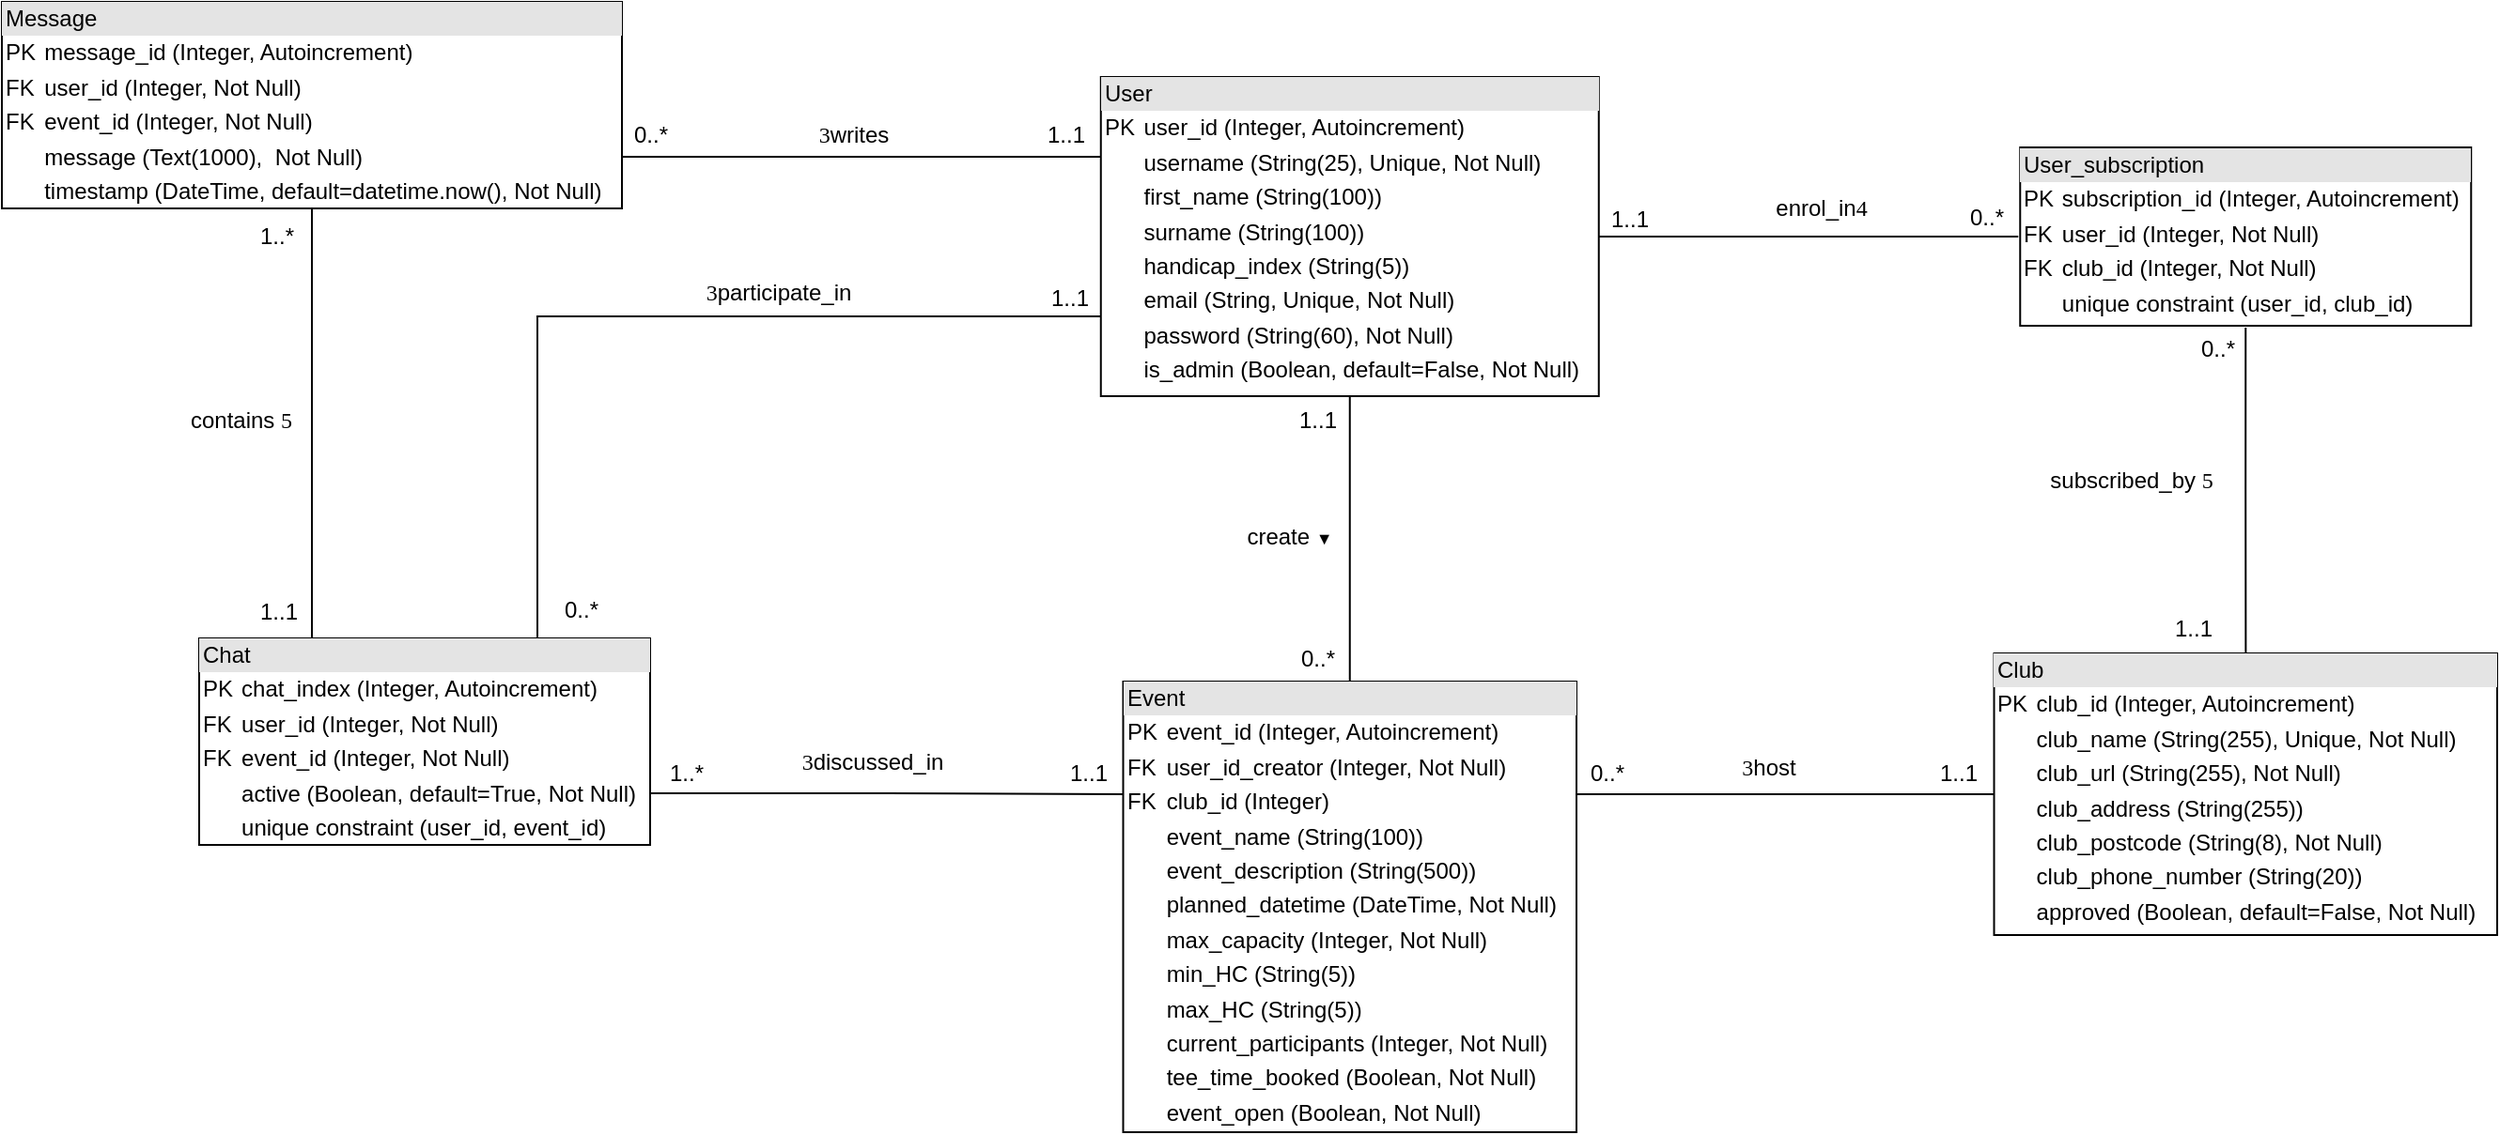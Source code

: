 <mxfile version="22.1.5" type="device">
  <diagram id="LiNIcGG7vi-R6KRjWbaM" name="Page-1">
    <mxGraphModel dx="3987" dy="2329" grid="1" gridSize="10" guides="1" tooltips="1" connect="1" arrows="1" fold="1" page="1" pageScale="1" pageWidth="1654" pageHeight="1169" math="0" shadow="0">
      <root>
        <mxCell id="0" />
        <mxCell id="1" parent="0" />
        <mxCell id="X-SJqCPJjEJyxYmAEfIu-16" style="edgeStyle=orthogonalEdgeStyle;rounded=0;orthogonalLoop=1;jettySize=auto;html=1;entryX=0;entryY=0.5;entryDx=0;entryDy=0;strokeColor=default;endArrow=none;endFill=0;" parent="1" source="oj5eUiFSTLgbZI-L2dRr-2" target="X-SJqCPJjEJyxYmAEfIu-13" edge="1">
          <mxGeometry relative="1" as="geometry" />
        </mxCell>
        <mxCell id="X-SJqCPJjEJyxYmAEfIu-21" style="edgeStyle=orthogonalEdgeStyle;rounded=0;orthogonalLoop=1;jettySize=auto;html=1;exitX=0.5;exitY=1;exitDx=0;exitDy=0;entryX=0.5;entryY=0;entryDx=0;entryDy=0;endArrow=none;endFill=0;" parent="1" source="oj5eUiFSTLgbZI-L2dRr-2" target="X-SJqCPJjEJyxYmAEfIu-12" edge="1">
          <mxGeometry relative="1" as="geometry" />
        </mxCell>
        <mxCell id="hVLsPYe2Re9bqiRV6tfj-2" style="edgeStyle=orthogonalEdgeStyle;rounded=0;orthogonalLoop=1;jettySize=auto;html=1;exitX=0;exitY=0.75;exitDx=0;exitDy=0;entryX=0.75;entryY=0;entryDx=0;entryDy=0;endArrow=none;endFill=0;" edge="1" parent="1" source="oj5eUiFSTLgbZI-L2dRr-2" target="X-SJqCPJjEJyxYmAEfIu-5">
          <mxGeometry relative="1" as="geometry" />
        </mxCell>
        <mxCell id="hVLsPYe2Re9bqiRV6tfj-3" style="edgeStyle=orthogonalEdgeStyle;rounded=0;orthogonalLoop=1;jettySize=auto;html=1;exitX=0;exitY=0.25;exitDx=0;exitDy=0;entryX=1;entryY=0.75;entryDx=0;entryDy=0;endArrow=none;endFill=0;" edge="1" parent="1" source="oj5eUiFSTLgbZI-L2dRr-2" target="hVLsPYe2Re9bqiRV6tfj-1">
          <mxGeometry relative="1" as="geometry" />
        </mxCell>
        <mxCell id="oj5eUiFSTLgbZI-L2dRr-2" value="&lt;div style=&quot;box-sizing: border-box ; width: 100% ; background: #e4e4e4 ; padding: 2px&quot;&gt;User&lt;/div&gt;&lt;table style=&quot;width: 100% ; font-size: 1em&quot; cellpadding=&quot;2&quot; cellspacing=&quot;0&quot;&gt;&lt;tbody&gt;&lt;tr&gt;&lt;td&gt;PK&lt;/td&gt;&lt;td&gt;user_id (Integer, Autoincrement)&lt;/td&gt;&lt;/tr&gt;&lt;tr&gt;&lt;td&gt;&lt;br&gt;&lt;/td&gt;&lt;td&gt;username (String(25), Unique, Not Null)&lt;/td&gt;&lt;/tr&gt;&lt;tr&gt;&lt;td&gt;&lt;br&gt;&lt;/td&gt;&lt;td&gt;first_name (String(100))&lt;/td&gt;&lt;/tr&gt;&lt;tr&gt;&lt;td&gt;&lt;/td&gt;&lt;td&gt;surname (String(100))&lt;/td&gt;&lt;/tr&gt;&lt;tr&gt;&lt;td&gt;&lt;br&gt;&lt;/td&gt;&lt;td&gt;handicap_index (String(5))&lt;/td&gt;&lt;/tr&gt;&lt;tr&gt;&lt;td&gt;&lt;br&gt;&lt;/td&gt;&lt;td&gt;email (String, Unique, Not Null)&lt;/td&gt;&lt;/tr&gt;&lt;tr&gt;&lt;td&gt;&lt;br&gt;&lt;/td&gt;&lt;td&gt;password (String(60), Not Null)&lt;br&gt;&lt;/td&gt;&lt;/tr&gt;&lt;tr&gt;&lt;td&gt;&lt;br&gt;&lt;/td&gt;&lt;td&gt;is_admin (Boolean, default=False, Not Null)&lt;/td&gt;&lt;/tr&gt;&lt;/tbody&gt;&lt;/table&gt;" style="verticalAlign=top;align=left;overflow=fill;html=1;" parent="1" vertex="1">
          <mxGeometry x="236.88" y="-460" width="265" height="170" as="geometry" />
        </mxCell>
        <mxCell id="X-SJqCPJjEJyxYmAEfIu-44" style="edgeStyle=orthogonalEdgeStyle;rounded=0;orthogonalLoop=1;jettySize=auto;html=1;exitX=1;exitY=0.75;exitDx=0;exitDy=0;entryX=0;entryY=0.25;entryDx=0;entryDy=0;endArrow=none;endFill=0;" parent="1" source="X-SJqCPJjEJyxYmAEfIu-5" target="X-SJqCPJjEJyxYmAEfIu-12" edge="1">
          <mxGeometry relative="1" as="geometry" />
        </mxCell>
        <mxCell id="hVLsPYe2Re9bqiRV6tfj-8" style="edgeStyle=orthogonalEdgeStyle;rounded=0;orthogonalLoop=1;jettySize=auto;html=1;exitX=0.25;exitY=0;exitDx=0;exitDy=0;entryX=0.5;entryY=1;entryDx=0;entryDy=0;endArrow=none;endFill=0;" edge="1" parent="1" source="X-SJqCPJjEJyxYmAEfIu-5" target="hVLsPYe2Re9bqiRV6tfj-1">
          <mxGeometry relative="1" as="geometry" />
        </mxCell>
        <mxCell id="X-SJqCPJjEJyxYmAEfIu-5" value="&lt;div style=&quot;box-sizing: border-box ; width: 100% ; background: #e4e4e4 ; padding: 2px&quot;&gt;Chat&lt;/div&gt;&lt;table style=&quot;width: 100% ; font-size: 1em&quot; cellpadding=&quot;2&quot; cellspacing=&quot;0&quot;&gt;&lt;tbody&gt;&lt;tr&gt;&lt;td&gt;PK&lt;/td&gt;&lt;td&gt;chat_index (Integer, Autoincrement)&lt;/td&gt;&lt;/tr&gt;&lt;tr&gt;&lt;td&gt;FK&lt;/td&gt;&lt;td&gt;user_id (Integer, Not Null)&lt;/td&gt;&lt;/tr&gt;&lt;tr&gt;&lt;td&gt;FK&lt;/td&gt;&lt;td&gt;event_id (Integer, Not Null)&lt;/td&gt;&lt;/tr&gt;&lt;tr&gt;&lt;td&gt;&lt;br&gt;&lt;/td&gt;&lt;td&gt;active (Boolean, default=True, Not Null)&lt;/td&gt;&lt;/tr&gt;&lt;tr&gt;&lt;td&gt;&lt;br&gt;&lt;/td&gt;&lt;td&gt;unique constraint (user_id, event_id)&lt;/td&gt;&lt;/tr&gt;&lt;tr&gt;&lt;td&gt;&lt;br&gt;&lt;/td&gt;&lt;td&gt;&lt;br&gt;&lt;/td&gt;&lt;/tr&gt;&lt;tr&gt;&lt;td&gt;&lt;br&gt;&lt;/td&gt;&lt;td&gt;&lt;br&gt;&lt;/td&gt;&lt;/tr&gt;&lt;tr&gt;&lt;td&gt;&lt;br&gt;&lt;/td&gt;&lt;td&gt;&lt;br&gt;&lt;/td&gt;&lt;/tr&gt;&lt;tr&gt;&lt;td&gt;&lt;br&gt;&lt;/td&gt;&lt;td&gt;&lt;br&gt;&lt;/td&gt;&lt;/tr&gt;&lt;tr&gt;&lt;td&gt;&lt;br&gt;&lt;/td&gt;&lt;td&gt;&lt;br&gt;&lt;/td&gt;&lt;/tr&gt;&lt;tr&gt;&lt;td&gt;&lt;br&gt;&lt;/td&gt;&lt;td&gt;&lt;br&gt;&lt;/td&gt;&lt;/tr&gt;&lt;tr&gt;&lt;td&gt;&lt;br&gt;&lt;/td&gt;&lt;td&gt;&lt;br&gt;&lt;/td&gt;&lt;/tr&gt;&lt;tr&gt;&lt;td&gt;&lt;br&gt;&lt;/td&gt;&lt;td&gt;&lt;br&gt;&lt;/td&gt;&lt;/tr&gt;&lt;/tbody&gt;&lt;/table&gt;" style="verticalAlign=top;align=left;overflow=fill;html=1;strokeWidth=1;" parent="1" vertex="1">
          <mxGeometry x="-243" y="-161" width="240" height="110" as="geometry" />
        </mxCell>
        <mxCell id="X-SJqCPJjEJyxYmAEfIu-10" value="&lt;div style=&quot;box-sizing: border-box ; width: 100% ; background: #e4e4e4 ; padding: 2px&quot;&gt;Club&lt;/div&gt;&lt;table style=&quot;width: 100% ; font-size: 1em&quot; cellpadding=&quot;2&quot; cellspacing=&quot;0&quot;&gt;&lt;tbody&gt;&lt;tr&gt;&lt;td&gt;PK&lt;/td&gt;&lt;td&gt;club_id (Integer, Autoincrement)&lt;/td&gt;&lt;/tr&gt;&lt;tr&gt;&lt;td&gt;&lt;br&gt;&lt;/td&gt;&lt;td&gt;club_name (String(255), Unique, Not Null)&lt;/td&gt;&lt;/tr&gt;&lt;tr&gt;&lt;td&gt;&lt;br&gt;&lt;/td&gt;&lt;td&gt;club_url (String(255), Not Null)&lt;/td&gt;&lt;/tr&gt;&lt;tr&gt;&lt;td&gt;&lt;br&gt;&lt;/td&gt;&lt;td&gt;club_address (String(255))&lt;/td&gt;&lt;/tr&gt;&lt;tr&gt;&lt;td&gt;&lt;br&gt;&lt;/td&gt;&lt;td&gt;club_postcode (String(8), Not Null)&lt;/td&gt;&lt;/tr&gt;&lt;tr&gt;&lt;td&gt;&lt;br&gt;&lt;/td&gt;&lt;td&gt;club_phone_number (String(20))&lt;/td&gt;&lt;/tr&gt;&lt;tr&gt;&lt;td&gt;&lt;br&gt;&lt;/td&gt;&lt;td&gt;approved (Boolean, default=False, Not Null)&lt;br&gt;&lt;table style=&quot;border-color: var(--border-color); font-size: 1em; width: 211px;&quot; cellpadding=&quot;2&quot; cellspacing=&quot;0&quot;&gt;&lt;tbody style=&quot;border-color: var(--border-color);&quot;&gt;&lt;tr style=&quot;border-color: var(--border-color);&quot;&gt;&lt;td style=&quot;border-color: var(--border-color);&quot;&gt;&lt;br&gt;&lt;/td&gt;&lt;/tr&gt;&lt;tr style=&quot;border-color: var(--border-color);&quot;&gt;&lt;td style=&quot;border-color: var(--border-color);&quot;&gt;&lt;/td&gt;&lt;td style=&quot;border-color: var(--border-color);&quot;&gt;&lt;br&gt;&lt;/td&gt;&lt;/tr&gt;&lt;/tbody&gt;&lt;/table&gt;&lt;br&gt;&lt;br&gt;&lt;/td&gt;&lt;/tr&gt;&lt;tr&gt;&lt;td&gt;&lt;br&gt;&lt;/td&gt;&lt;td&gt;&lt;br&gt;&lt;/td&gt;&lt;/tr&gt;&lt;tr&gt;&lt;td&gt;&lt;br&gt;&lt;/td&gt;&lt;td&gt;&lt;br&gt;&lt;/td&gt;&lt;/tr&gt;&lt;tr&gt;&lt;td&gt;&lt;br&gt;&lt;/td&gt;&lt;td&gt;&lt;br&gt;&lt;/td&gt;&lt;/tr&gt;&lt;tr&gt;&lt;td&gt;&lt;br&gt;&lt;/td&gt;&lt;td&gt;&lt;br&gt;&lt;/td&gt;&lt;/tr&gt;&lt;tr&gt;&lt;td&gt;&lt;br&gt;&lt;/td&gt;&lt;td&gt;&lt;br&gt;&lt;/td&gt;&lt;/tr&gt;&lt;tr&gt;&lt;td&gt;&lt;br&gt;&lt;/td&gt;&lt;td&gt;&lt;br&gt;&lt;/td&gt;&lt;/tr&gt;&lt;tr&gt;&lt;td&gt;&lt;br&gt;&lt;/td&gt;&lt;td&gt;&lt;br&gt;&lt;/td&gt;&lt;/tr&gt;&lt;tr&gt;&lt;td&gt;&lt;br&gt;&lt;/td&gt;&lt;td&gt;&lt;br&gt;&lt;/td&gt;&lt;/tr&gt;&lt;/tbody&gt;&lt;/table&gt;" style="verticalAlign=top;align=left;overflow=fill;html=1;strokeWidth=1;" parent="1" vertex="1">
          <mxGeometry x="712.25" y="-153" width="267.75" height="150" as="geometry" />
        </mxCell>
        <mxCell id="X-SJqCPJjEJyxYmAEfIu-36" style="edgeStyle=orthogonalEdgeStyle;rounded=0;orthogonalLoop=1;jettySize=auto;html=1;exitX=1;exitY=0.25;exitDx=0;exitDy=0;entryX=0;entryY=0.5;entryDx=0;entryDy=0;endArrow=none;endFill=0;" parent="1" source="X-SJqCPJjEJyxYmAEfIu-12" target="X-SJqCPJjEJyxYmAEfIu-10" edge="1">
          <mxGeometry relative="1" as="geometry" />
        </mxCell>
        <mxCell id="X-SJqCPJjEJyxYmAEfIu-12" value="&lt;div style=&quot;box-sizing: border-box ; width: 100% ; background: #e4e4e4 ; padding: 2px&quot;&gt;Event&lt;/div&gt;&lt;table style=&quot;width: 100% ; font-size: 1em&quot; cellpadding=&quot;2&quot; cellspacing=&quot;0&quot;&gt;&lt;tbody&gt;&lt;tr&gt;&lt;td&gt;PK&lt;/td&gt;&lt;td&gt;event_id (Integer, Autoincrement)&lt;/td&gt;&lt;/tr&gt;&lt;tr&gt;&lt;td&gt;FK&lt;/td&gt;&lt;td&gt;user_id_creator (Integer, Not Null)&lt;/td&gt;&lt;/tr&gt;&lt;tr&gt;&lt;td&gt;FK&lt;/td&gt;&lt;td&gt;club_id (Integer)&lt;/td&gt;&lt;/tr&gt;&lt;tr&gt;&lt;td&gt;&lt;br&gt;&lt;/td&gt;&lt;td&gt;event_name (String(100))&lt;/td&gt;&lt;/tr&gt;&lt;tr&gt;&lt;td&gt;&lt;br&gt;&lt;/td&gt;&lt;td&gt;event_description (String(500))&lt;/td&gt;&lt;/tr&gt;&lt;tr&gt;&lt;td&gt;&lt;br&gt;&lt;/td&gt;&lt;td&gt;planned_datetime (DateTime, Not Null)&lt;/td&gt;&lt;/tr&gt;&lt;tr&gt;&lt;td&gt;&lt;br&gt;&lt;/td&gt;&lt;td&gt;max_capacity (Integer, Not Null)&lt;/td&gt;&lt;/tr&gt;&lt;tr&gt;&lt;td&gt;&lt;br&gt;&lt;/td&gt;&lt;td&gt;min_HC (String(5))&lt;/td&gt;&lt;/tr&gt;&lt;tr&gt;&lt;td&gt;&lt;br&gt;&lt;/td&gt;&lt;td&gt;max_HC (String(5))&lt;/td&gt;&lt;/tr&gt;&lt;tr&gt;&lt;td&gt;&lt;br&gt;&lt;/td&gt;&lt;td&gt;current_participants (Integer, Not Null)&lt;br&gt;&lt;/td&gt;&lt;/tr&gt;&lt;tr&gt;&lt;td&gt;&lt;br&gt;&lt;/td&gt;&lt;td&gt;tee_time_booked (Boolean, Not Null)&lt;br&gt;&lt;/td&gt;&lt;/tr&gt;&lt;tr&gt;&lt;td&gt;&lt;br&gt;&lt;/td&gt;&lt;td&gt;event_open (Boolean, Not Null)&lt;br&gt;&lt;/td&gt;&lt;/tr&gt;&lt;tr&gt;&lt;td&gt;&lt;br&gt;&lt;/td&gt;&lt;td&gt;&lt;br&gt;&lt;/td&gt;&lt;/tr&gt;&lt;tr&gt;&lt;td&gt;&lt;br&gt;&lt;/td&gt;&lt;td&gt;&lt;br&gt;&lt;/td&gt;&lt;/tr&gt;&lt;tr&gt;&lt;td&gt;&lt;br&gt;&lt;/td&gt;&lt;td&gt;&lt;br&gt;&lt;/td&gt;&lt;/tr&gt;&lt;/tbody&gt;&lt;/table&gt;" style="verticalAlign=top;align=left;overflow=fill;html=1;" parent="1" vertex="1">
          <mxGeometry x="248.75" y="-138" width="241.25" height="240" as="geometry" />
        </mxCell>
        <mxCell id="X-SJqCPJjEJyxYmAEfIu-35" style="edgeStyle=orthogonalEdgeStyle;rounded=0;orthogonalLoop=1;jettySize=auto;html=1;exitX=0.5;exitY=1;exitDx=0;exitDy=0;endArrow=none;endFill=0;" parent="1" source="X-SJqCPJjEJyxYmAEfIu-13" target="X-SJqCPJjEJyxYmAEfIu-10" edge="1">
          <mxGeometry relative="1" as="geometry" />
        </mxCell>
        <mxCell id="X-SJqCPJjEJyxYmAEfIu-13" value="&lt;div style=&quot;box-sizing: border-box ; width: 100% ; background: #e4e4e4 ; padding: 2px&quot;&gt;User_subscription&lt;/div&gt;&lt;table style=&quot;width: 100% ; font-size: 1em&quot; cellpadding=&quot;2&quot; cellspacing=&quot;0&quot;&gt;&lt;tbody&gt;&lt;tr&gt;&lt;td&gt;PK&lt;/td&gt;&lt;td&gt;subscription_id (Integer, Autoincrement)&lt;/td&gt;&lt;/tr&gt;&lt;tr&gt;&lt;td&gt;FK&lt;/td&gt;&lt;td&gt;user_id (Integer, Not Null)&lt;/td&gt;&lt;/tr&gt;&lt;tr&gt;&lt;td&gt;FK&lt;/td&gt;&lt;td&gt;club_id (Integer, Not Null)&lt;/td&gt;&lt;/tr&gt;&lt;tr&gt;&lt;td&gt;&lt;br&gt;&lt;/td&gt;&lt;td&gt;unique constraint (user_id, club_id)&lt;/td&gt;&lt;/tr&gt;&lt;tr&gt;&lt;td&gt;&lt;br&gt;&lt;/td&gt;&lt;td&gt;&lt;/td&gt;&lt;/tr&gt;&lt;tr&gt;&lt;td&gt;&lt;br&gt;&lt;/td&gt;&lt;td&gt;&lt;/td&gt;&lt;/tr&gt;&lt;tr&gt;&lt;td&gt;&lt;br&gt;&lt;/td&gt;&lt;td&gt;&lt;/td&gt;&lt;/tr&gt;&lt;tr&gt;&lt;td&gt;&lt;br&gt;&lt;/td&gt;&lt;td&gt;&lt;/td&gt;&lt;/tr&gt;&lt;tr&gt;&lt;td&gt;&lt;br&gt;&lt;/td&gt;&lt;td&gt;&lt;br&gt;&lt;/td&gt;&lt;/tr&gt;&lt;tr&gt;&lt;td&gt;&lt;br&gt;&lt;/td&gt;&lt;td&gt;&lt;br&gt;&lt;/td&gt;&lt;/tr&gt;&lt;tr&gt;&lt;td&gt;&lt;br&gt;&lt;/td&gt;&lt;td&gt;&lt;br&gt;&lt;/td&gt;&lt;/tr&gt;&lt;tr&gt;&lt;td&gt;&lt;br&gt;&lt;/td&gt;&lt;td&gt;&lt;br&gt;&lt;/td&gt;&lt;/tr&gt;&lt;tr&gt;&lt;td&gt;&lt;br&gt;&lt;/td&gt;&lt;td&gt;&lt;br&gt;&lt;/td&gt;&lt;/tr&gt;&lt;tr&gt;&lt;td&gt;&lt;br&gt;&lt;/td&gt;&lt;td&gt;&lt;br&gt;&lt;/td&gt;&lt;/tr&gt;&lt;/tbody&gt;&lt;/table&gt;" style="verticalAlign=top;align=left;overflow=fill;html=1;perimeterSpacing=1;" parent="1" vertex="1">
          <mxGeometry x="726.13" y="-422.5" width="240" height="95" as="geometry" />
        </mxCell>
        <mxCell id="X-SJqCPJjEJyxYmAEfIu-18" value="enrol_in&lt;font face=&quot;webdings&quot;&gt;4&lt;/font&gt;" style="text;html=1;align=center;verticalAlign=middle;resizable=0;points=[];autosize=1;strokeColor=none;" parent="1" vertex="1">
          <mxGeometry x="580" y="-405" width="80" height="30" as="geometry" />
        </mxCell>
        <mxCell id="X-SJqCPJjEJyxYmAEfIu-19" value="1..1" style="text;html=1;align=center;verticalAlign=middle;resizable=0;points=[];autosize=1;strokeColor=none;" parent="1" vertex="1">
          <mxGeometry x="497.88" y="-394" width="40" height="20" as="geometry" />
        </mxCell>
        <mxCell id="X-SJqCPJjEJyxYmAEfIu-22" value="create&amp;nbsp;&lt;font style=&quot;font-size: 9px;&quot;&gt;▼&lt;/font&gt;" style="text;html=1;align=center;verticalAlign=middle;resizable=0;points=[];autosize=1;strokeColor=none;" parent="1" vertex="1">
          <mxGeometry x="302" y="-230" width="70" height="30" as="geometry" />
        </mxCell>
        <mxCell id="X-SJqCPJjEJyxYmAEfIu-28" value="&lt;font face=&quot;webdings&quot;&gt;3&lt;/font&gt;participate_in" style="text;html=1;align=center;verticalAlign=middle;resizable=0;points=[];autosize=1;strokeColor=none;" parent="1" vertex="1">
          <mxGeometry x="10" y="-360.5" width="110" height="30" as="geometry" />
        </mxCell>
        <mxCell id="X-SJqCPJjEJyxYmAEfIu-30" value="0..*" style="text;html=1;align=center;verticalAlign=middle;resizable=0;points=[];autosize=1;strokeColor=none;" parent="1" vertex="1">
          <mxGeometry x="688" y="-400" width="40" height="30" as="geometry" />
        </mxCell>
        <mxCell id="X-SJqCPJjEJyxYmAEfIu-31" value="1..1" style="text;html=1;align=center;verticalAlign=middle;resizable=0;points=[];autosize=1;strokeColor=none;" parent="1" vertex="1">
          <mxGeometry x="200" y="-357.5" width="40" height="30" as="geometry" />
        </mxCell>
        <mxCell id="X-SJqCPJjEJyxYmAEfIu-32" value="0..*" style="text;html=1;align=center;verticalAlign=middle;resizable=0;points=[];autosize=1;strokeColor=none;" parent="1" vertex="1">
          <mxGeometry x="-60" y="-191" width="40" height="30" as="geometry" />
        </mxCell>
        <mxCell id="X-SJqCPJjEJyxYmAEfIu-33" value="1..1" style="text;html=1;align=center;verticalAlign=middle;resizable=0;points=[];autosize=1;strokeColor=none;" parent="1" vertex="1">
          <mxGeometry x="332" y="-287" width="40" height="20" as="geometry" />
        </mxCell>
        <mxCell id="X-SJqCPJjEJyxYmAEfIu-34" value="0..*" style="text;html=1;align=center;verticalAlign=middle;resizable=0;points=[];autosize=1;strokeColor=none;" parent="1" vertex="1">
          <mxGeometry x="332" y="-165" width="40" height="30" as="geometry" />
        </mxCell>
        <mxCell id="X-SJqCPJjEJyxYmAEfIu-37" value="0..*" style="text;html=1;align=center;verticalAlign=middle;resizable=0;points=[];autosize=1;strokeColor=none;" parent="1" vertex="1">
          <mxGeometry x="811" y="-330.5" width="40" height="30" as="geometry" />
        </mxCell>
        <mxCell id="X-SJqCPJjEJyxYmAEfIu-38" value="1..1" style="text;html=1;align=center;verticalAlign=middle;resizable=0;points=[];autosize=1;strokeColor=none;" parent="1" vertex="1">
          <mxGeometry x="798" y="-176" width="40" height="20" as="geometry" />
        </mxCell>
        <mxCell id="X-SJqCPJjEJyxYmAEfIu-39" value="subscribed_by&amp;nbsp;&lt;span style=&quot;font-family: &amp;quot;webdings&amp;quot;&quot;&gt;5&lt;/span&gt;" style="text;html=1;align=center;verticalAlign=middle;resizable=0;points=[];autosize=1;strokeColor=none;" parent="1" vertex="1">
          <mxGeometry x="725" y="-260" width="120" height="30" as="geometry" />
        </mxCell>
        <mxCell id="X-SJqCPJjEJyxYmAEfIu-40" value="&lt;font face=&quot;webdings&quot;&gt;3&lt;/font&gt;host" style="text;html=1;align=center;verticalAlign=middle;resizable=0;points=[];autosize=1;strokeColor=none;" parent="1" vertex="1">
          <mxGeometry x="562" y="-107" width="60" height="30" as="geometry" />
        </mxCell>
        <mxCell id="X-SJqCPJjEJyxYmAEfIu-41" value="1..1" style="text;html=1;align=center;verticalAlign=middle;resizable=0;points=[];autosize=1;strokeColor=none;" parent="1" vertex="1">
          <mxGeometry x="673.25" y="-99" width="40" height="20" as="geometry" />
        </mxCell>
        <mxCell id="X-SJqCPJjEJyxYmAEfIu-42" value="0..*" style="text;html=1;align=center;verticalAlign=middle;resizable=0;points=[];autosize=1;strokeColor=none;" parent="1" vertex="1">
          <mxGeometry x="486" y="-104" width="40" height="30" as="geometry" />
        </mxCell>
        <mxCell id="X-SJqCPJjEJyxYmAEfIu-45" value="&lt;font face=&quot;webdings&quot;&gt;3&lt;/font&gt;discussed_in" style="text;html=1;align=center;verticalAlign=middle;resizable=0;points=[];autosize=1;strokeColor=none;" parent="1" vertex="1">
          <mxGeometry x="65" y="-110" width="100" height="30" as="geometry" />
        </mxCell>
        <mxCell id="X-SJqCPJjEJyxYmAEfIu-46" value="1..1" style="text;html=1;align=center;verticalAlign=middle;resizable=0;points=[];autosize=1;strokeColor=none;" parent="1" vertex="1">
          <mxGeometry x="209.5" y="-99" width="40" height="20" as="geometry" />
        </mxCell>
        <mxCell id="X-SJqCPJjEJyxYmAEfIu-47" value="1..*" style="text;html=1;align=center;verticalAlign=middle;resizable=0;points=[];autosize=1;strokeColor=none;" parent="1" vertex="1">
          <mxGeometry x="-4" y="-104" width="40" height="30" as="geometry" />
        </mxCell>
        <mxCell id="hVLsPYe2Re9bqiRV6tfj-1" value="&lt;div style=&quot;box-sizing: border-box ; width: 100% ; background: #e4e4e4 ; padding: 2px&quot;&gt;Message&lt;/div&gt;&lt;table style=&quot;width: 100% ; font-size: 1em&quot; cellpadding=&quot;2&quot; cellspacing=&quot;0&quot;&gt;&lt;tbody&gt;&lt;tr&gt;&lt;td&gt;PK&lt;/td&gt;&lt;td&gt;message_id (Integer, Autoincrement)&lt;/td&gt;&lt;/tr&gt;&lt;tr&gt;&lt;td&gt;FK&lt;/td&gt;&lt;td&gt;user_id (Integer, Not Null)&lt;/td&gt;&lt;/tr&gt;&lt;tr&gt;&lt;td&gt;FK&lt;/td&gt;&lt;td&gt;event_id (Integer, Not Null)&lt;/td&gt;&lt;/tr&gt;&lt;tr&gt;&lt;td&gt;&lt;br&gt;&lt;/td&gt;&lt;td&gt;message (Text(1000),&amp;nbsp; Not Null)&lt;/td&gt;&lt;/tr&gt;&lt;tr&gt;&lt;td&gt;&lt;br&gt;&lt;/td&gt;&lt;td&gt;timestamp (DateTime, default=datetime.now(), Not Null)&lt;/td&gt;&lt;/tr&gt;&lt;tr&gt;&lt;td&gt;&lt;br&gt;&lt;/td&gt;&lt;td&gt;&lt;br&gt;&lt;/td&gt;&lt;/tr&gt;&lt;tr&gt;&lt;td&gt;&lt;br&gt;&lt;/td&gt;&lt;td&gt;&lt;br&gt;&lt;/td&gt;&lt;/tr&gt;&lt;tr&gt;&lt;td&gt;&lt;br&gt;&lt;/td&gt;&lt;td&gt;&lt;br&gt;&lt;/td&gt;&lt;/tr&gt;&lt;tr&gt;&lt;td&gt;&lt;br&gt;&lt;/td&gt;&lt;td&gt;&lt;br&gt;&lt;/td&gt;&lt;/tr&gt;&lt;tr&gt;&lt;td&gt;&lt;br&gt;&lt;/td&gt;&lt;td&gt;&lt;br&gt;&lt;/td&gt;&lt;/tr&gt;&lt;tr&gt;&lt;td&gt;&lt;br&gt;&lt;/td&gt;&lt;td&gt;&lt;br&gt;&lt;/td&gt;&lt;/tr&gt;&lt;tr&gt;&lt;td&gt;&lt;br&gt;&lt;/td&gt;&lt;td&gt;&lt;br&gt;&lt;/td&gt;&lt;/tr&gt;&lt;tr&gt;&lt;td&gt;&lt;br&gt;&lt;/td&gt;&lt;td&gt;&lt;br&gt;&lt;/td&gt;&lt;/tr&gt;&lt;/tbody&gt;&lt;/table&gt;" style="verticalAlign=top;align=left;overflow=fill;html=1;strokeWidth=1;" vertex="1" parent="1">
          <mxGeometry x="-348" y="-500" width="330" height="110" as="geometry" />
        </mxCell>
        <mxCell id="hVLsPYe2Re9bqiRV6tfj-5" value="1..1" style="text;html=1;align=center;verticalAlign=middle;resizable=0;points=[];autosize=1;strokeColor=none;" vertex="1" parent="1">
          <mxGeometry x="198" y="-439.5" width="40" height="20" as="geometry" />
        </mxCell>
        <mxCell id="hVLsPYe2Re9bqiRV6tfj-6" value="0..*" style="text;html=1;align=center;verticalAlign=middle;resizable=0;points=[];autosize=1;strokeColor=none;" vertex="1" parent="1">
          <mxGeometry x="-23" y="-444.5" width="40" height="30" as="geometry" />
        </mxCell>
        <mxCell id="hVLsPYe2Re9bqiRV6tfj-7" value="&lt;font face=&quot;webdings&quot;&gt;3&lt;/font&gt;writes" style="text;html=1;align=center;verticalAlign=middle;resizable=0;points=[];autosize=1;strokeColor=none;" vertex="1" parent="1">
          <mxGeometry x="70" y="-444.5" width="70" height="30" as="geometry" />
        </mxCell>
        <mxCell id="hVLsPYe2Re9bqiRV6tfj-9" value="contains&amp;nbsp;&lt;span style=&quot;font-family: &amp;quot;webdings&amp;quot;&quot;&gt;5&lt;/span&gt;" style="text;html=1;align=center;verticalAlign=middle;resizable=0;points=[];autosize=1;strokeColor=none;" vertex="1" parent="1">
          <mxGeometry x="-261" y="-292" width="80" height="30" as="geometry" />
        </mxCell>
        <mxCell id="hVLsPYe2Re9bqiRV6tfj-10" value="1..1" style="text;html=1;align=center;verticalAlign=middle;resizable=0;points=[];autosize=1;strokeColor=none;" vertex="1" parent="1">
          <mxGeometry x="-221" y="-190" width="40" height="30" as="geometry" />
        </mxCell>
        <mxCell id="hVLsPYe2Re9bqiRV6tfj-11" value="1..*" style="text;html=1;align=center;verticalAlign=middle;resizable=0;points=[];autosize=1;strokeColor=none;" vertex="1" parent="1">
          <mxGeometry x="-222" y="-390.5" width="40" height="30" as="geometry" />
        </mxCell>
      </root>
    </mxGraphModel>
  </diagram>
</mxfile>
